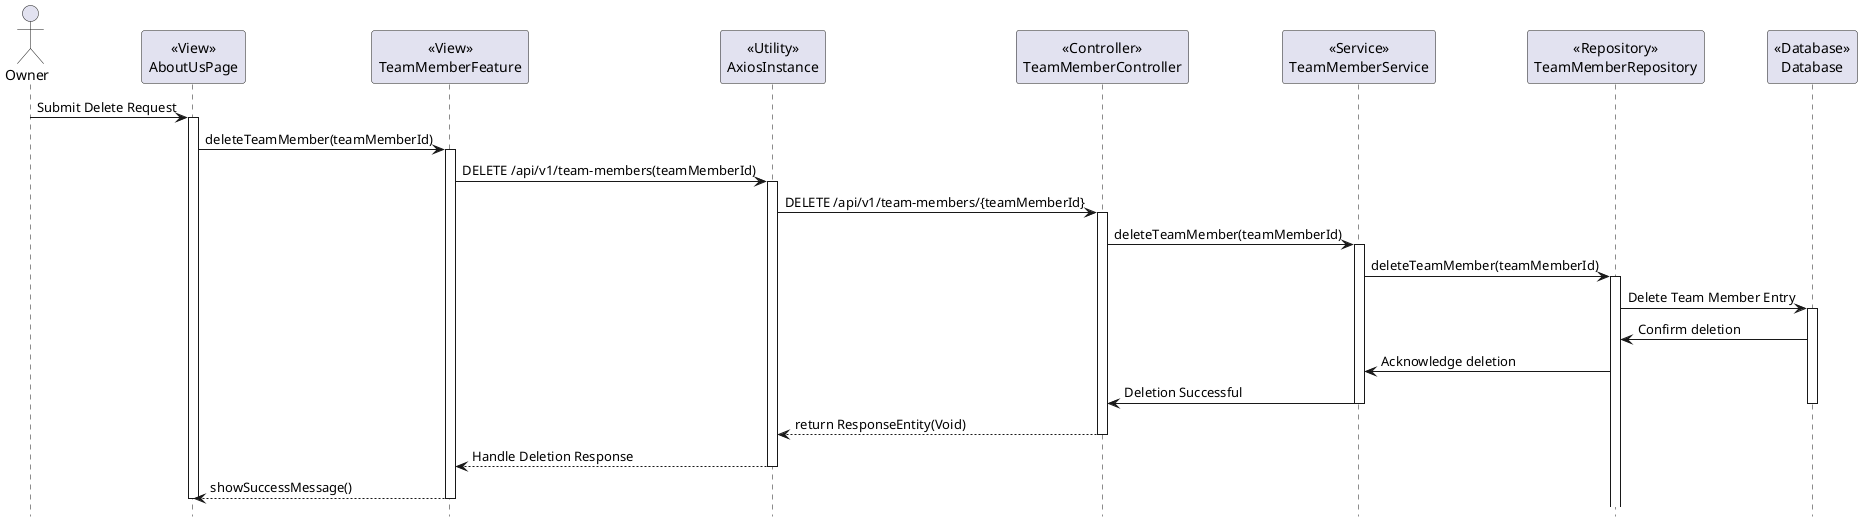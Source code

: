 @startuml
hide footbox
actor Owner

participant AboutUsPage as "<<View>>\nAboutUsPage"
participant TeamMemberFeature as "<<View>>\nTeamMemberFeature"
participant AxiosInstance as "<<Utility>>\nAxiosInstance"
participant TeamMemberController as "<<Controller>>\nTeamMemberController"
participant TeamMemberService as "<<Service>>\nTeamMemberService"
participant TeamMemberRepository as "<<Repository>>\nTeamMemberRepository"
participant Database as "<<Database>>\nDatabase"

' delete a team member '
Owner -> AboutUsPage: Submit Delete Request
activate AboutUsPage
AboutUsPage -> TeamMemberFeature: deleteTeamMember(teamMemberId)
activate TeamMemberFeature
TeamMemberFeature -> AxiosInstance: DELETE /api/v1/team-members(teamMemberId)
activate AxiosInstance
AxiosInstance -> TeamMemberController: DELETE /api/v1/team-members/{teamMemberId}
activate TeamMemberController
TeamMemberController -> TeamMemberService: deleteTeamMember(teamMemberId)
activate TeamMemberService
TeamMemberService -> TeamMemberRepository: deleteTeamMember(teamMemberId)
activate TeamMemberRepository
TeamMemberRepository -> Database: Delete Team Member Entry
activate Database
    Database -> TeamMemberRepository: Confirm deletion
    TeamMemberRepository -> TeamMemberService: Acknowledge deletion
    TeamMemberService -> TeamMemberController: Deletion Successful
deactivate Database
deactivate TeamMemberService
TeamMemberController --> AxiosInstance: return ResponseEntity(Void)
deactivate TeamMemberController
AxiosInstance --> TeamMemberFeature: Handle Deletion Response
deactivate AxiosInstance
TeamMemberFeature --> AboutUsPage: showSuccessMessage()
deactivate TeamMemberFeature
deactivate AboutUsPage
@enduml
